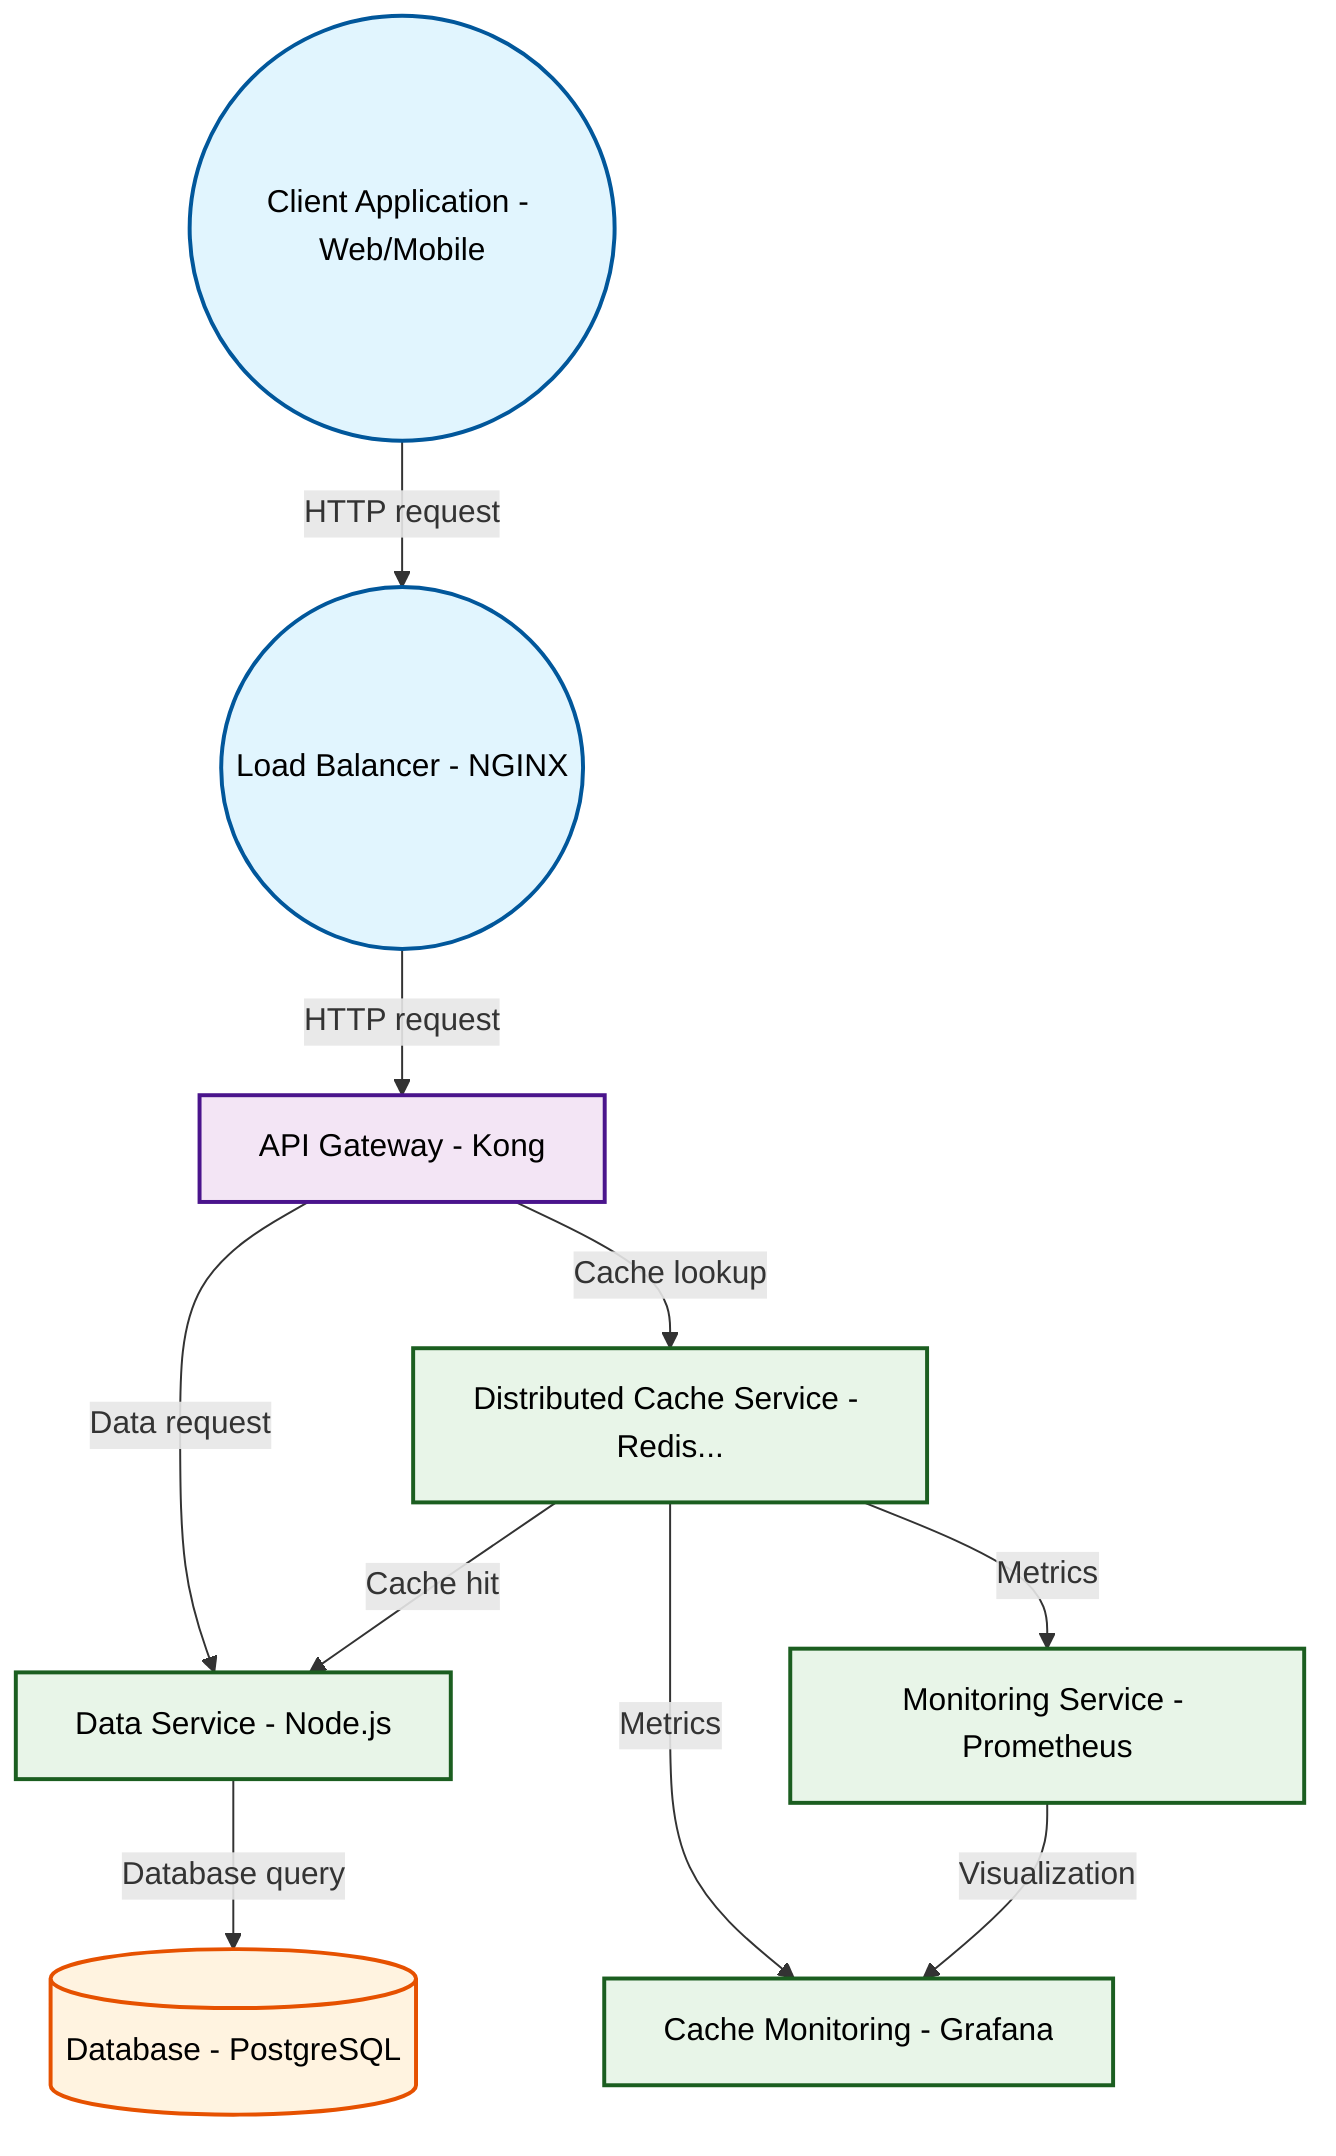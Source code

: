graph TB

    %% Professional Software Architecture Styling
    classDef userInterface fill:#e1f5fe,stroke:#01579b,stroke-width:2px,color:#000
    classDef apiLayer fill:#f3e5f5,stroke:#4a148c,stroke-width:2px,color:#000
    classDef service fill:#e8f5e8,stroke:#1b5e20,stroke-width:2px,color:#000
    classDef database fill:#fff3e0,stroke:#e65100,stroke-width:2px,color:#000
    classDef cache fill:#fce4ec,stroke:#880e4f,stroke-width:2px,color:#000
    classDef external fill:#f1f8e9,stroke:#33691e,stroke-width:2px,color:#000

    lb1((Load Balancer - NGINX))
    api_gateway[API Gateway - Kong]
    cache_service[Distributed Cache Service - Redis...]
    data_service[Data Service - Node.js]
    database[(Database - PostgreSQL)]
    monitoring[Monitoring Service - Prometheus]
    cache_monitor[Cache Monitoring - Grafana]
    client((Client Application - Web/Mobile))

    client -->|HTTP request| lb1
    lb1 -->|HTTP request| api_gateway
    api_gateway -->|Cache lookup| cache_service
    api_gateway -->|Data request| data_service
    data_service -->|Database query| database
    cache_service -->|Cache hit| data_service
    cache_service -->|Metrics| monitoring
    cache_service -->|Metrics| cache_monitor
    monitoring -->|Visualization| cache_monitor

    class lb1 userInterface
    class api_gateway apiLayer
    class cache_service service
    class data_service service
    class database database
    class monitoring service
    class cache_monitor service
    class client userInterface